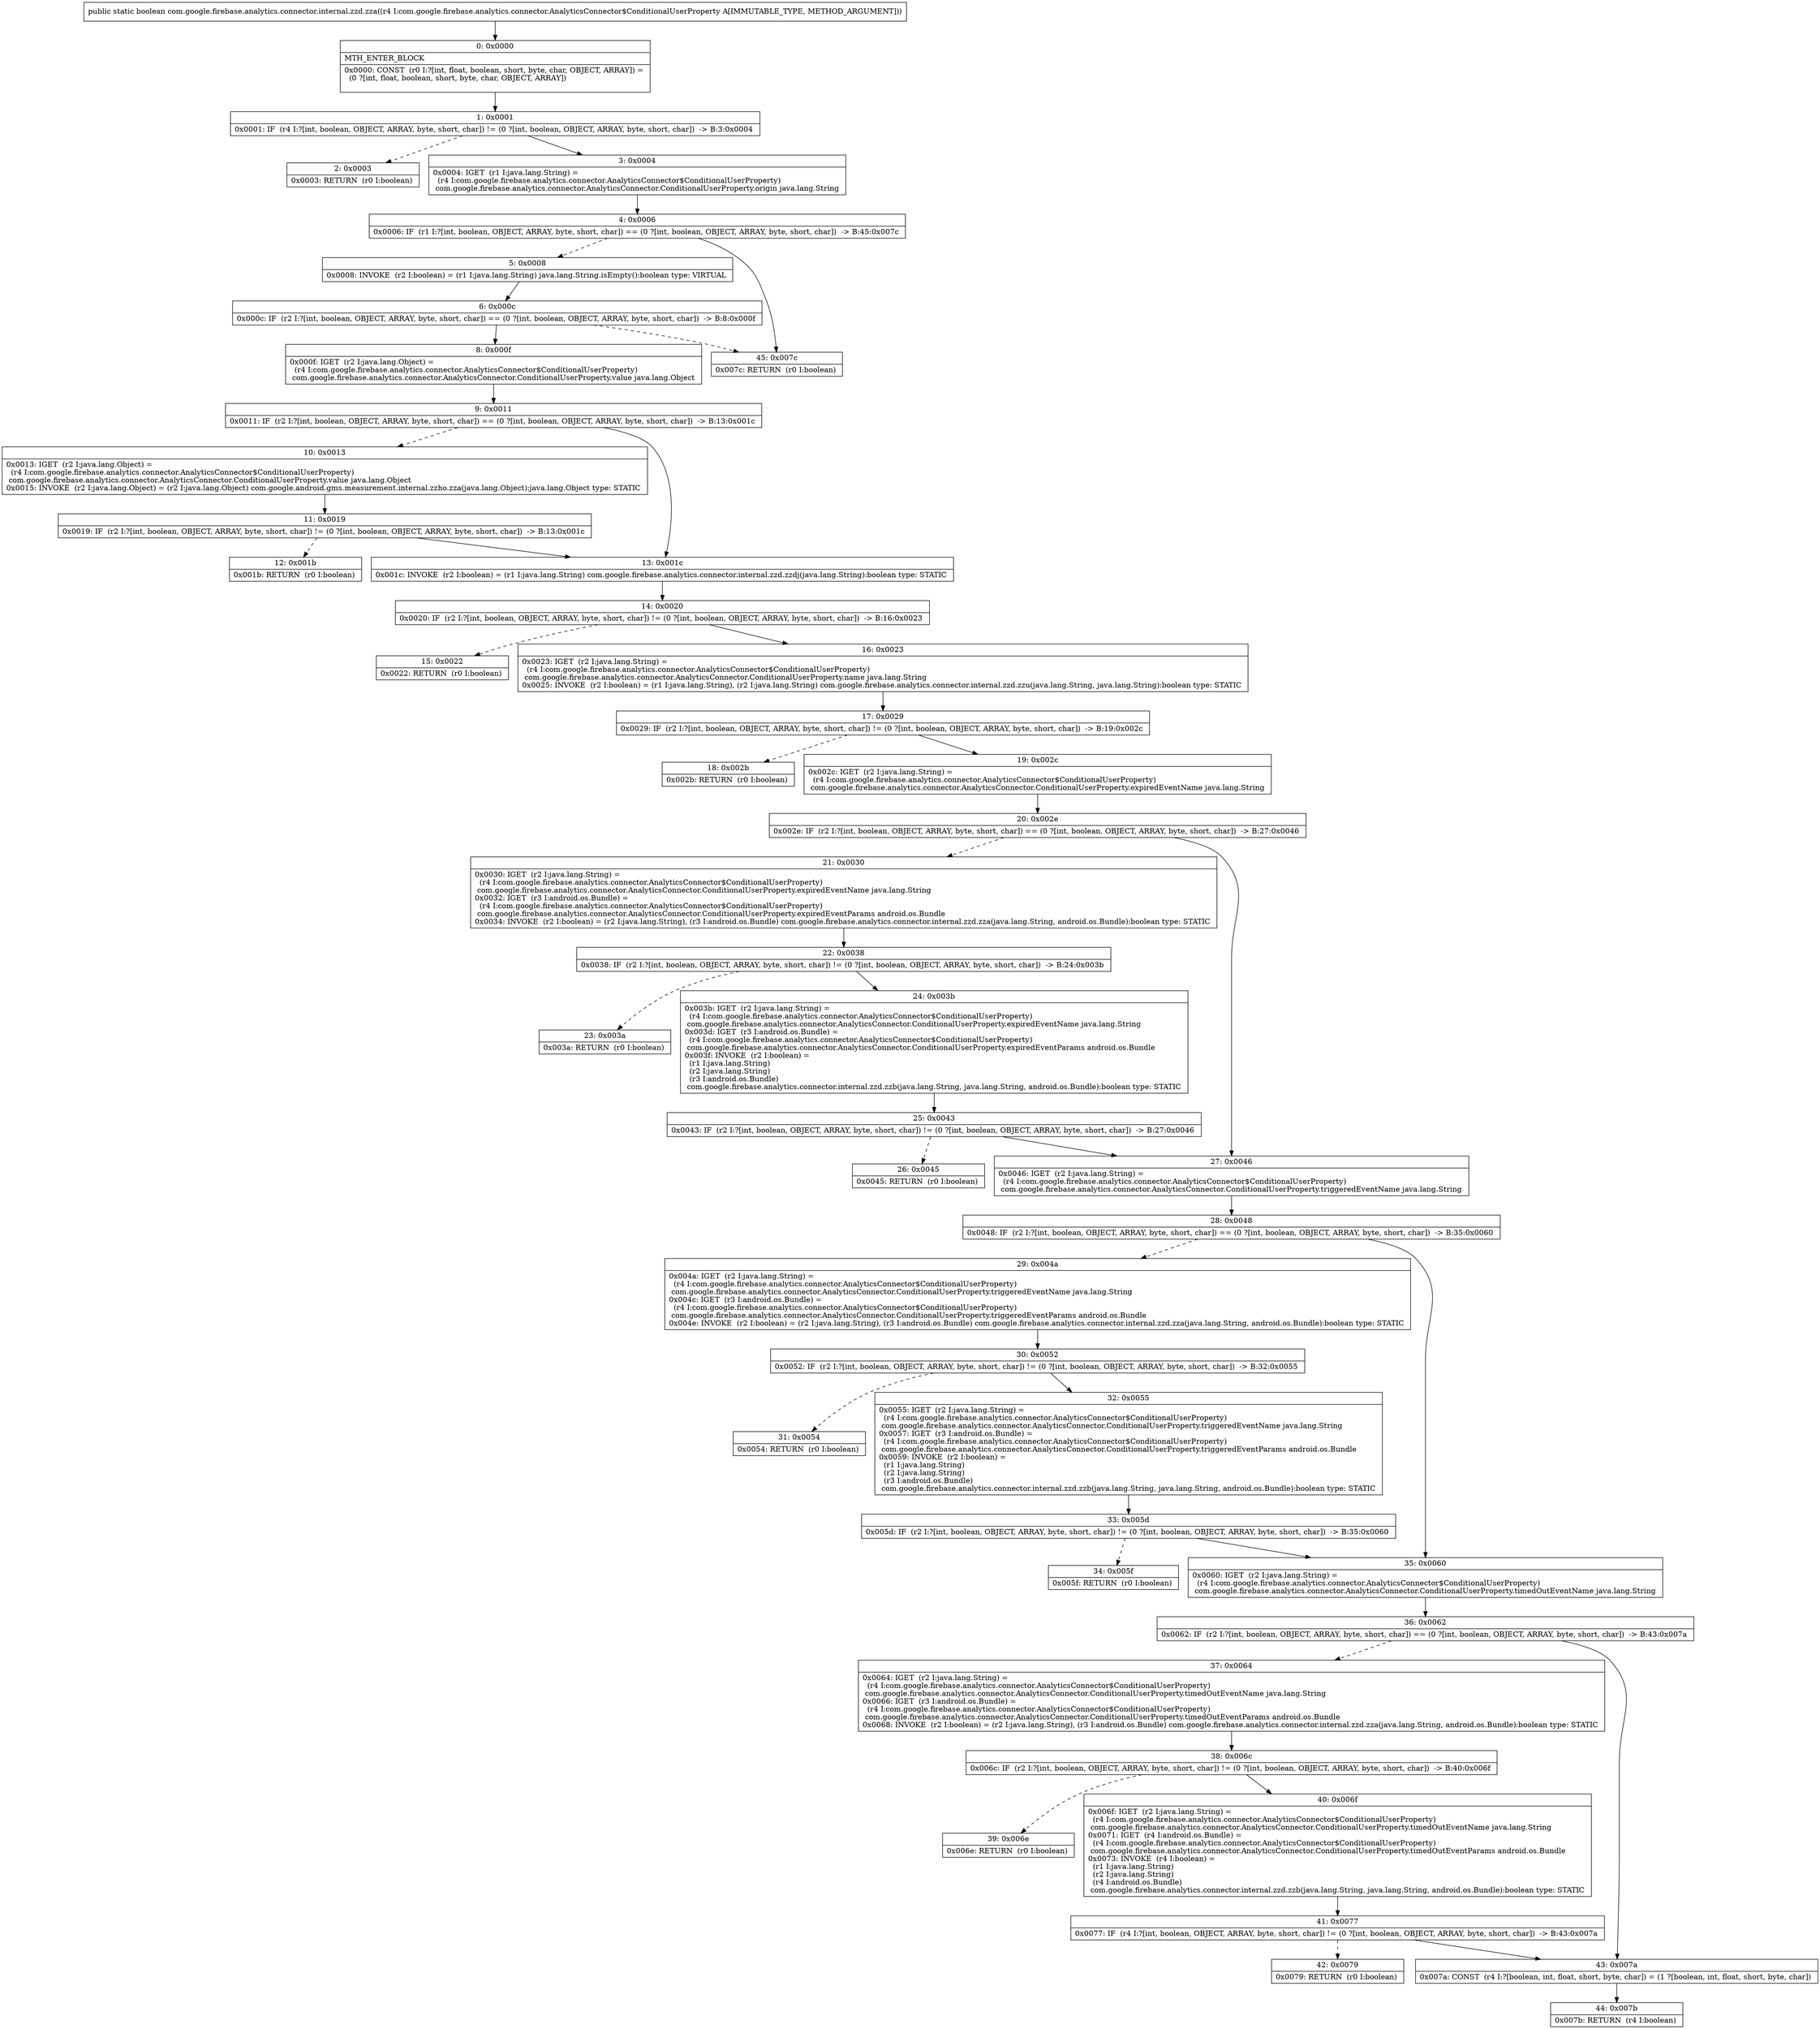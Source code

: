 digraph "CFG forcom.google.firebase.analytics.connector.internal.zzd.zza(Lcom\/google\/firebase\/analytics\/connector\/AnalyticsConnector$ConditionalUserProperty;)Z" {
Node_0 [shape=record,label="{0\:\ 0x0000|MTH_ENTER_BLOCK\l|0x0000: CONST  (r0 I:?[int, float, boolean, short, byte, char, OBJECT, ARRAY]) = \l  (0 ?[int, float, boolean, short, byte, char, OBJECT, ARRAY])\l \l}"];
Node_1 [shape=record,label="{1\:\ 0x0001|0x0001: IF  (r4 I:?[int, boolean, OBJECT, ARRAY, byte, short, char]) != (0 ?[int, boolean, OBJECT, ARRAY, byte, short, char])  \-\> B:3:0x0004 \l}"];
Node_2 [shape=record,label="{2\:\ 0x0003|0x0003: RETURN  (r0 I:boolean) \l}"];
Node_3 [shape=record,label="{3\:\ 0x0004|0x0004: IGET  (r1 I:java.lang.String) = \l  (r4 I:com.google.firebase.analytics.connector.AnalyticsConnector$ConditionalUserProperty)\l com.google.firebase.analytics.connector.AnalyticsConnector.ConditionalUserProperty.origin java.lang.String \l}"];
Node_4 [shape=record,label="{4\:\ 0x0006|0x0006: IF  (r1 I:?[int, boolean, OBJECT, ARRAY, byte, short, char]) == (0 ?[int, boolean, OBJECT, ARRAY, byte, short, char])  \-\> B:45:0x007c \l}"];
Node_5 [shape=record,label="{5\:\ 0x0008|0x0008: INVOKE  (r2 I:boolean) = (r1 I:java.lang.String) java.lang.String.isEmpty():boolean type: VIRTUAL \l}"];
Node_6 [shape=record,label="{6\:\ 0x000c|0x000c: IF  (r2 I:?[int, boolean, OBJECT, ARRAY, byte, short, char]) == (0 ?[int, boolean, OBJECT, ARRAY, byte, short, char])  \-\> B:8:0x000f \l}"];
Node_8 [shape=record,label="{8\:\ 0x000f|0x000f: IGET  (r2 I:java.lang.Object) = \l  (r4 I:com.google.firebase.analytics.connector.AnalyticsConnector$ConditionalUserProperty)\l com.google.firebase.analytics.connector.AnalyticsConnector.ConditionalUserProperty.value java.lang.Object \l}"];
Node_9 [shape=record,label="{9\:\ 0x0011|0x0011: IF  (r2 I:?[int, boolean, OBJECT, ARRAY, byte, short, char]) == (0 ?[int, boolean, OBJECT, ARRAY, byte, short, char])  \-\> B:13:0x001c \l}"];
Node_10 [shape=record,label="{10\:\ 0x0013|0x0013: IGET  (r2 I:java.lang.Object) = \l  (r4 I:com.google.firebase.analytics.connector.AnalyticsConnector$ConditionalUserProperty)\l com.google.firebase.analytics.connector.AnalyticsConnector.ConditionalUserProperty.value java.lang.Object \l0x0015: INVOKE  (r2 I:java.lang.Object) = (r2 I:java.lang.Object) com.google.android.gms.measurement.internal.zzho.zza(java.lang.Object):java.lang.Object type: STATIC \l}"];
Node_11 [shape=record,label="{11\:\ 0x0019|0x0019: IF  (r2 I:?[int, boolean, OBJECT, ARRAY, byte, short, char]) != (0 ?[int, boolean, OBJECT, ARRAY, byte, short, char])  \-\> B:13:0x001c \l}"];
Node_12 [shape=record,label="{12\:\ 0x001b|0x001b: RETURN  (r0 I:boolean) \l}"];
Node_13 [shape=record,label="{13\:\ 0x001c|0x001c: INVOKE  (r2 I:boolean) = (r1 I:java.lang.String) com.google.firebase.analytics.connector.internal.zzd.zzdj(java.lang.String):boolean type: STATIC \l}"];
Node_14 [shape=record,label="{14\:\ 0x0020|0x0020: IF  (r2 I:?[int, boolean, OBJECT, ARRAY, byte, short, char]) != (0 ?[int, boolean, OBJECT, ARRAY, byte, short, char])  \-\> B:16:0x0023 \l}"];
Node_15 [shape=record,label="{15\:\ 0x0022|0x0022: RETURN  (r0 I:boolean) \l}"];
Node_16 [shape=record,label="{16\:\ 0x0023|0x0023: IGET  (r2 I:java.lang.String) = \l  (r4 I:com.google.firebase.analytics.connector.AnalyticsConnector$ConditionalUserProperty)\l com.google.firebase.analytics.connector.AnalyticsConnector.ConditionalUserProperty.name java.lang.String \l0x0025: INVOKE  (r2 I:boolean) = (r1 I:java.lang.String), (r2 I:java.lang.String) com.google.firebase.analytics.connector.internal.zzd.zzu(java.lang.String, java.lang.String):boolean type: STATIC \l}"];
Node_17 [shape=record,label="{17\:\ 0x0029|0x0029: IF  (r2 I:?[int, boolean, OBJECT, ARRAY, byte, short, char]) != (0 ?[int, boolean, OBJECT, ARRAY, byte, short, char])  \-\> B:19:0x002c \l}"];
Node_18 [shape=record,label="{18\:\ 0x002b|0x002b: RETURN  (r0 I:boolean) \l}"];
Node_19 [shape=record,label="{19\:\ 0x002c|0x002c: IGET  (r2 I:java.lang.String) = \l  (r4 I:com.google.firebase.analytics.connector.AnalyticsConnector$ConditionalUserProperty)\l com.google.firebase.analytics.connector.AnalyticsConnector.ConditionalUserProperty.expiredEventName java.lang.String \l}"];
Node_20 [shape=record,label="{20\:\ 0x002e|0x002e: IF  (r2 I:?[int, boolean, OBJECT, ARRAY, byte, short, char]) == (0 ?[int, boolean, OBJECT, ARRAY, byte, short, char])  \-\> B:27:0x0046 \l}"];
Node_21 [shape=record,label="{21\:\ 0x0030|0x0030: IGET  (r2 I:java.lang.String) = \l  (r4 I:com.google.firebase.analytics.connector.AnalyticsConnector$ConditionalUserProperty)\l com.google.firebase.analytics.connector.AnalyticsConnector.ConditionalUserProperty.expiredEventName java.lang.String \l0x0032: IGET  (r3 I:android.os.Bundle) = \l  (r4 I:com.google.firebase.analytics.connector.AnalyticsConnector$ConditionalUserProperty)\l com.google.firebase.analytics.connector.AnalyticsConnector.ConditionalUserProperty.expiredEventParams android.os.Bundle \l0x0034: INVOKE  (r2 I:boolean) = (r2 I:java.lang.String), (r3 I:android.os.Bundle) com.google.firebase.analytics.connector.internal.zzd.zza(java.lang.String, android.os.Bundle):boolean type: STATIC \l}"];
Node_22 [shape=record,label="{22\:\ 0x0038|0x0038: IF  (r2 I:?[int, boolean, OBJECT, ARRAY, byte, short, char]) != (0 ?[int, boolean, OBJECT, ARRAY, byte, short, char])  \-\> B:24:0x003b \l}"];
Node_23 [shape=record,label="{23\:\ 0x003a|0x003a: RETURN  (r0 I:boolean) \l}"];
Node_24 [shape=record,label="{24\:\ 0x003b|0x003b: IGET  (r2 I:java.lang.String) = \l  (r4 I:com.google.firebase.analytics.connector.AnalyticsConnector$ConditionalUserProperty)\l com.google.firebase.analytics.connector.AnalyticsConnector.ConditionalUserProperty.expiredEventName java.lang.String \l0x003d: IGET  (r3 I:android.os.Bundle) = \l  (r4 I:com.google.firebase.analytics.connector.AnalyticsConnector$ConditionalUserProperty)\l com.google.firebase.analytics.connector.AnalyticsConnector.ConditionalUserProperty.expiredEventParams android.os.Bundle \l0x003f: INVOKE  (r2 I:boolean) = \l  (r1 I:java.lang.String)\l  (r2 I:java.lang.String)\l  (r3 I:android.os.Bundle)\l com.google.firebase.analytics.connector.internal.zzd.zzb(java.lang.String, java.lang.String, android.os.Bundle):boolean type: STATIC \l}"];
Node_25 [shape=record,label="{25\:\ 0x0043|0x0043: IF  (r2 I:?[int, boolean, OBJECT, ARRAY, byte, short, char]) != (0 ?[int, boolean, OBJECT, ARRAY, byte, short, char])  \-\> B:27:0x0046 \l}"];
Node_26 [shape=record,label="{26\:\ 0x0045|0x0045: RETURN  (r0 I:boolean) \l}"];
Node_27 [shape=record,label="{27\:\ 0x0046|0x0046: IGET  (r2 I:java.lang.String) = \l  (r4 I:com.google.firebase.analytics.connector.AnalyticsConnector$ConditionalUserProperty)\l com.google.firebase.analytics.connector.AnalyticsConnector.ConditionalUserProperty.triggeredEventName java.lang.String \l}"];
Node_28 [shape=record,label="{28\:\ 0x0048|0x0048: IF  (r2 I:?[int, boolean, OBJECT, ARRAY, byte, short, char]) == (0 ?[int, boolean, OBJECT, ARRAY, byte, short, char])  \-\> B:35:0x0060 \l}"];
Node_29 [shape=record,label="{29\:\ 0x004a|0x004a: IGET  (r2 I:java.lang.String) = \l  (r4 I:com.google.firebase.analytics.connector.AnalyticsConnector$ConditionalUserProperty)\l com.google.firebase.analytics.connector.AnalyticsConnector.ConditionalUserProperty.triggeredEventName java.lang.String \l0x004c: IGET  (r3 I:android.os.Bundle) = \l  (r4 I:com.google.firebase.analytics.connector.AnalyticsConnector$ConditionalUserProperty)\l com.google.firebase.analytics.connector.AnalyticsConnector.ConditionalUserProperty.triggeredEventParams android.os.Bundle \l0x004e: INVOKE  (r2 I:boolean) = (r2 I:java.lang.String), (r3 I:android.os.Bundle) com.google.firebase.analytics.connector.internal.zzd.zza(java.lang.String, android.os.Bundle):boolean type: STATIC \l}"];
Node_30 [shape=record,label="{30\:\ 0x0052|0x0052: IF  (r2 I:?[int, boolean, OBJECT, ARRAY, byte, short, char]) != (0 ?[int, boolean, OBJECT, ARRAY, byte, short, char])  \-\> B:32:0x0055 \l}"];
Node_31 [shape=record,label="{31\:\ 0x0054|0x0054: RETURN  (r0 I:boolean) \l}"];
Node_32 [shape=record,label="{32\:\ 0x0055|0x0055: IGET  (r2 I:java.lang.String) = \l  (r4 I:com.google.firebase.analytics.connector.AnalyticsConnector$ConditionalUserProperty)\l com.google.firebase.analytics.connector.AnalyticsConnector.ConditionalUserProperty.triggeredEventName java.lang.String \l0x0057: IGET  (r3 I:android.os.Bundle) = \l  (r4 I:com.google.firebase.analytics.connector.AnalyticsConnector$ConditionalUserProperty)\l com.google.firebase.analytics.connector.AnalyticsConnector.ConditionalUserProperty.triggeredEventParams android.os.Bundle \l0x0059: INVOKE  (r2 I:boolean) = \l  (r1 I:java.lang.String)\l  (r2 I:java.lang.String)\l  (r3 I:android.os.Bundle)\l com.google.firebase.analytics.connector.internal.zzd.zzb(java.lang.String, java.lang.String, android.os.Bundle):boolean type: STATIC \l}"];
Node_33 [shape=record,label="{33\:\ 0x005d|0x005d: IF  (r2 I:?[int, boolean, OBJECT, ARRAY, byte, short, char]) != (0 ?[int, boolean, OBJECT, ARRAY, byte, short, char])  \-\> B:35:0x0060 \l}"];
Node_34 [shape=record,label="{34\:\ 0x005f|0x005f: RETURN  (r0 I:boolean) \l}"];
Node_35 [shape=record,label="{35\:\ 0x0060|0x0060: IGET  (r2 I:java.lang.String) = \l  (r4 I:com.google.firebase.analytics.connector.AnalyticsConnector$ConditionalUserProperty)\l com.google.firebase.analytics.connector.AnalyticsConnector.ConditionalUserProperty.timedOutEventName java.lang.String \l}"];
Node_36 [shape=record,label="{36\:\ 0x0062|0x0062: IF  (r2 I:?[int, boolean, OBJECT, ARRAY, byte, short, char]) == (0 ?[int, boolean, OBJECT, ARRAY, byte, short, char])  \-\> B:43:0x007a \l}"];
Node_37 [shape=record,label="{37\:\ 0x0064|0x0064: IGET  (r2 I:java.lang.String) = \l  (r4 I:com.google.firebase.analytics.connector.AnalyticsConnector$ConditionalUserProperty)\l com.google.firebase.analytics.connector.AnalyticsConnector.ConditionalUserProperty.timedOutEventName java.lang.String \l0x0066: IGET  (r3 I:android.os.Bundle) = \l  (r4 I:com.google.firebase.analytics.connector.AnalyticsConnector$ConditionalUserProperty)\l com.google.firebase.analytics.connector.AnalyticsConnector.ConditionalUserProperty.timedOutEventParams android.os.Bundle \l0x0068: INVOKE  (r2 I:boolean) = (r2 I:java.lang.String), (r3 I:android.os.Bundle) com.google.firebase.analytics.connector.internal.zzd.zza(java.lang.String, android.os.Bundle):boolean type: STATIC \l}"];
Node_38 [shape=record,label="{38\:\ 0x006c|0x006c: IF  (r2 I:?[int, boolean, OBJECT, ARRAY, byte, short, char]) != (0 ?[int, boolean, OBJECT, ARRAY, byte, short, char])  \-\> B:40:0x006f \l}"];
Node_39 [shape=record,label="{39\:\ 0x006e|0x006e: RETURN  (r0 I:boolean) \l}"];
Node_40 [shape=record,label="{40\:\ 0x006f|0x006f: IGET  (r2 I:java.lang.String) = \l  (r4 I:com.google.firebase.analytics.connector.AnalyticsConnector$ConditionalUserProperty)\l com.google.firebase.analytics.connector.AnalyticsConnector.ConditionalUserProperty.timedOutEventName java.lang.String \l0x0071: IGET  (r4 I:android.os.Bundle) = \l  (r4 I:com.google.firebase.analytics.connector.AnalyticsConnector$ConditionalUserProperty)\l com.google.firebase.analytics.connector.AnalyticsConnector.ConditionalUserProperty.timedOutEventParams android.os.Bundle \l0x0073: INVOKE  (r4 I:boolean) = \l  (r1 I:java.lang.String)\l  (r2 I:java.lang.String)\l  (r4 I:android.os.Bundle)\l com.google.firebase.analytics.connector.internal.zzd.zzb(java.lang.String, java.lang.String, android.os.Bundle):boolean type: STATIC \l}"];
Node_41 [shape=record,label="{41\:\ 0x0077|0x0077: IF  (r4 I:?[int, boolean, OBJECT, ARRAY, byte, short, char]) != (0 ?[int, boolean, OBJECT, ARRAY, byte, short, char])  \-\> B:43:0x007a \l}"];
Node_42 [shape=record,label="{42\:\ 0x0079|0x0079: RETURN  (r0 I:boolean) \l}"];
Node_43 [shape=record,label="{43\:\ 0x007a|0x007a: CONST  (r4 I:?[boolean, int, float, short, byte, char]) = (1 ?[boolean, int, float, short, byte, char]) \l}"];
Node_44 [shape=record,label="{44\:\ 0x007b|0x007b: RETURN  (r4 I:boolean) \l}"];
Node_45 [shape=record,label="{45\:\ 0x007c|0x007c: RETURN  (r0 I:boolean) \l}"];
MethodNode[shape=record,label="{public static boolean com.google.firebase.analytics.connector.internal.zzd.zza((r4 I:com.google.firebase.analytics.connector.AnalyticsConnector$ConditionalUserProperty A[IMMUTABLE_TYPE, METHOD_ARGUMENT])) }"];
MethodNode -> Node_0;
Node_0 -> Node_1;
Node_1 -> Node_2[style=dashed];
Node_1 -> Node_3;
Node_3 -> Node_4;
Node_4 -> Node_5[style=dashed];
Node_4 -> Node_45;
Node_5 -> Node_6;
Node_6 -> Node_8;
Node_6 -> Node_45[style=dashed];
Node_8 -> Node_9;
Node_9 -> Node_10[style=dashed];
Node_9 -> Node_13;
Node_10 -> Node_11;
Node_11 -> Node_12[style=dashed];
Node_11 -> Node_13;
Node_13 -> Node_14;
Node_14 -> Node_15[style=dashed];
Node_14 -> Node_16;
Node_16 -> Node_17;
Node_17 -> Node_18[style=dashed];
Node_17 -> Node_19;
Node_19 -> Node_20;
Node_20 -> Node_21[style=dashed];
Node_20 -> Node_27;
Node_21 -> Node_22;
Node_22 -> Node_23[style=dashed];
Node_22 -> Node_24;
Node_24 -> Node_25;
Node_25 -> Node_26[style=dashed];
Node_25 -> Node_27;
Node_27 -> Node_28;
Node_28 -> Node_29[style=dashed];
Node_28 -> Node_35;
Node_29 -> Node_30;
Node_30 -> Node_31[style=dashed];
Node_30 -> Node_32;
Node_32 -> Node_33;
Node_33 -> Node_34[style=dashed];
Node_33 -> Node_35;
Node_35 -> Node_36;
Node_36 -> Node_37[style=dashed];
Node_36 -> Node_43;
Node_37 -> Node_38;
Node_38 -> Node_39[style=dashed];
Node_38 -> Node_40;
Node_40 -> Node_41;
Node_41 -> Node_42[style=dashed];
Node_41 -> Node_43;
Node_43 -> Node_44;
}

